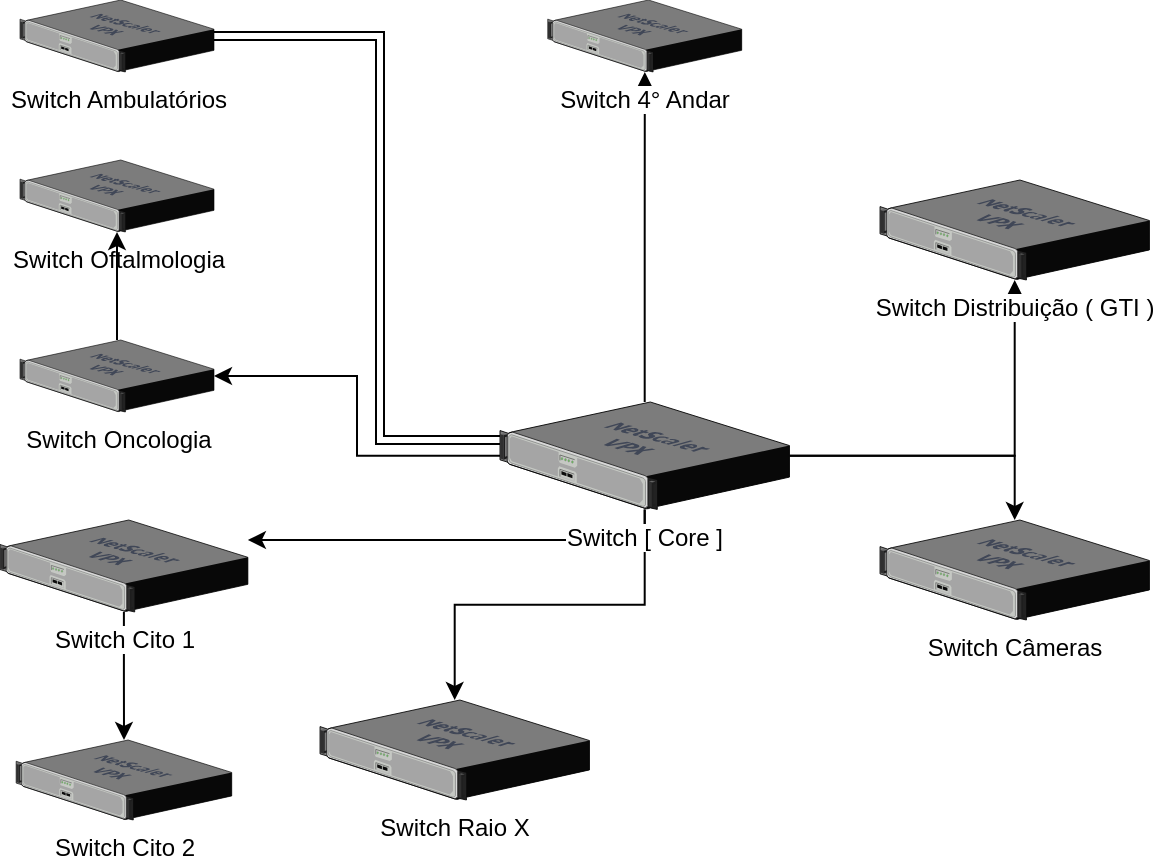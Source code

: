 <mxfile version="20.2.2" type="github">
  <diagram name="Page-1" id="c37626ed-c26b-45fb-9056-f9ebc6bb27b6">
    <mxGraphModel dx="877" dy="530" grid="1" gridSize="10" guides="1" tooltips="1" connect="1" arrows="1" fold="1" page="1" pageScale="1" pageWidth="1100" pageHeight="850" background="none" math="0" shadow="0">
      <root>
        <mxCell id="0" />
        <mxCell id="1" parent="0" />
        <mxCell id="J4oWvlVwAZuxnHk8WQZ3-12" style="edgeStyle=orthogonalEdgeStyle;rounded=0;orthogonalLoop=1;jettySize=auto;html=1;" edge="1" parent="1" source="J4oWvlVwAZuxnHk8WQZ3-9" target="J4oWvlVwAZuxnHk8WQZ3-10">
          <mxGeometry relative="1" as="geometry" />
        </mxCell>
        <mxCell id="J4oWvlVwAZuxnHk8WQZ3-22" style="edgeStyle=orthogonalEdgeStyle;rounded=0;orthogonalLoop=1;jettySize=auto;html=1;" edge="1" parent="1" source="J4oWvlVwAZuxnHk8WQZ3-9" target="J4oWvlVwAZuxnHk8WQZ3-19">
          <mxGeometry relative="1" as="geometry" />
        </mxCell>
        <mxCell id="J4oWvlVwAZuxnHk8WQZ3-34" style="edgeStyle=orthogonalEdgeStyle;rounded=0;orthogonalLoop=1;jettySize=auto;html=1;shape=link;" edge="1" parent="1" source="J4oWvlVwAZuxnHk8WQZ3-9" target="J4oWvlVwAZuxnHk8WQZ3-17">
          <mxGeometry relative="1" as="geometry">
            <Array as="points">
              <mxPoint x="250" y="390" />
              <mxPoint x="250" y="188" />
            </Array>
          </mxGeometry>
        </mxCell>
        <mxCell id="J4oWvlVwAZuxnHk8WQZ3-39" style="edgeStyle=orthogonalEdgeStyle;rounded=0;orthogonalLoop=1;jettySize=auto;html=1;" edge="1" parent="1" source="J4oWvlVwAZuxnHk8WQZ3-9" target="J4oWvlVwAZuxnHk8WQZ3-15">
          <mxGeometry relative="1" as="geometry">
            <Array as="points">
              <mxPoint x="382" y="440" />
            </Array>
          </mxGeometry>
        </mxCell>
        <mxCell id="J4oWvlVwAZuxnHk8WQZ3-40" style="edgeStyle=orthogonalEdgeStyle;rounded=0;orthogonalLoop=1;jettySize=auto;html=1;" edge="1" parent="1" source="J4oWvlVwAZuxnHk8WQZ3-9" target="J4oWvlVwAZuxnHk8WQZ3-38">
          <mxGeometry relative="1" as="geometry" />
        </mxCell>
        <mxCell id="J4oWvlVwAZuxnHk8WQZ3-44" style="edgeStyle=orthogonalEdgeStyle;rounded=0;orthogonalLoop=1;jettySize=auto;html=1;" edge="1" parent="1" source="J4oWvlVwAZuxnHk8WQZ3-9" target="J4oWvlVwAZuxnHk8WQZ3-41">
          <mxGeometry relative="1" as="geometry" />
        </mxCell>
        <mxCell id="J4oWvlVwAZuxnHk8WQZ3-48" style="edgeStyle=orthogonalEdgeStyle;rounded=0;orthogonalLoop=1;jettySize=auto;html=1;" edge="1" parent="1" source="J4oWvlVwAZuxnHk8WQZ3-9" target="J4oWvlVwAZuxnHk8WQZ3-42">
          <mxGeometry relative="1" as="geometry" />
        </mxCell>
        <mxCell id="J4oWvlVwAZuxnHk8WQZ3-9" value="Switch [ Core ]" style="verticalLabelPosition=bottom;sketch=0;aspect=fixed;html=1;verticalAlign=top;strokeColor=none;align=center;outlineConnect=0;shape=mxgraph.citrix.netscaler_vpx;shadow=0;labelBackgroundColor=#FFFFFF;fillColor=default;" vertex="1" parent="1">
          <mxGeometry x="310" y="371" width="144.72" height="53.71" as="geometry" />
        </mxCell>
        <mxCell id="J4oWvlVwAZuxnHk8WQZ3-10" value="Switch 4° Andar" style="verticalLabelPosition=bottom;sketch=0;aspect=fixed;html=1;verticalAlign=top;strokeColor=none;align=center;outlineConnect=0;shape=mxgraph.citrix.netscaler_vpx;shadow=0;labelBackgroundColor=#FFFFFF;fillColor=default;" vertex="1" parent="1">
          <mxGeometry x="333.86" y="170" width="97" height="36" as="geometry" />
        </mxCell>
        <mxCell id="J4oWvlVwAZuxnHk8WQZ3-14" value="Switch Cito 2" style="verticalLabelPosition=bottom;sketch=0;aspect=fixed;html=1;verticalAlign=top;strokeColor=none;align=center;outlineConnect=0;shape=mxgraph.citrix.netscaler_vpx;shadow=0;labelBackgroundColor=#FFFFFF;fillColor=default;" vertex="1" parent="1">
          <mxGeometry x="68.08" y="540" width="107.78" height="40" as="geometry" />
        </mxCell>
        <mxCell id="J4oWvlVwAZuxnHk8WQZ3-26" style="edgeStyle=orthogonalEdgeStyle;rounded=0;orthogonalLoop=1;jettySize=auto;html=1;" edge="1" parent="1" source="J4oWvlVwAZuxnHk8WQZ3-15" target="J4oWvlVwAZuxnHk8WQZ3-14">
          <mxGeometry relative="1" as="geometry" />
        </mxCell>
        <mxCell id="J4oWvlVwAZuxnHk8WQZ3-15" value="Switch Cito 1" style="verticalLabelPosition=bottom;sketch=0;aspect=fixed;html=1;verticalAlign=top;strokeColor=none;align=center;outlineConnect=0;shape=mxgraph.citrix.netscaler_vpx;shadow=0;labelBackgroundColor=#FFFFFF;fillColor=default;" vertex="1" parent="1">
          <mxGeometry x="60" y="430" width="123.94" height="46" as="geometry" />
        </mxCell>
        <mxCell id="J4oWvlVwAZuxnHk8WQZ3-16" value="Switch Oftalmologia" style="verticalLabelPosition=bottom;sketch=0;aspect=fixed;html=1;verticalAlign=top;strokeColor=none;align=center;outlineConnect=0;shape=mxgraph.citrix.netscaler_vpx;shadow=0;labelBackgroundColor=#FFFFFF;fillColor=default;" vertex="1" parent="1">
          <mxGeometry x="70" y="250" width="97" height="36" as="geometry" />
        </mxCell>
        <mxCell id="J4oWvlVwAZuxnHk8WQZ3-17" value="Switch Ambulatórios" style="verticalLabelPosition=bottom;sketch=0;aspect=fixed;html=1;verticalAlign=top;strokeColor=none;align=center;outlineConnect=0;shape=mxgraph.citrix.netscaler_vpx;shadow=0;labelBackgroundColor=#FFFFFF;fillColor=default;" vertex="1" parent="1">
          <mxGeometry x="70" y="170" width="97" height="36" as="geometry" />
        </mxCell>
        <mxCell id="J4oWvlVwAZuxnHk8WQZ3-23" style="edgeStyle=orthogonalEdgeStyle;rounded=0;orthogonalLoop=1;jettySize=auto;html=1;" edge="1" parent="1" source="J4oWvlVwAZuxnHk8WQZ3-19" target="J4oWvlVwAZuxnHk8WQZ3-16">
          <mxGeometry relative="1" as="geometry" />
        </mxCell>
        <mxCell id="J4oWvlVwAZuxnHk8WQZ3-19" value="Switch Oncologia" style="verticalLabelPosition=bottom;sketch=0;aspect=fixed;html=1;verticalAlign=top;strokeColor=none;align=center;outlineConnect=0;shape=mxgraph.citrix.netscaler_vpx;shadow=0;labelBackgroundColor=#FFFFFF;fillColor=default;" vertex="1" parent="1">
          <mxGeometry x="70" y="340" width="97" height="36" as="geometry" />
        </mxCell>
        <mxCell id="J4oWvlVwAZuxnHk8WQZ3-38" value="Switch Raio X" style="verticalLabelPosition=bottom;sketch=0;aspect=fixed;html=1;verticalAlign=top;strokeColor=none;align=center;outlineConnect=0;shape=mxgraph.citrix.netscaler_vpx;shadow=0;labelBackgroundColor=#FFFFFF;fillColor=default;" vertex="1" parent="1">
          <mxGeometry x="220" y="520" width="134.73" height="50" as="geometry" />
        </mxCell>
        <mxCell id="J4oWvlVwAZuxnHk8WQZ3-41" value="Switch Câmeras&lt;br&gt;" style="verticalLabelPosition=bottom;sketch=0;aspect=fixed;html=1;verticalAlign=top;strokeColor=none;align=center;outlineConnect=0;shape=mxgraph.citrix.netscaler_vpx;shadow=0;labelBackgroundColor=#FFFFFF;fillColor=default;" vertex="1" parent="1">
          <mxGeometry x="500" y="430" width="134.72" height="50" as="geometry" />
        </mxCell>
        <mxCell id="J4oWvlVwAZuxnHk8WQZ3-42" value="Switch Distribuição ( GTI )" style="verticalLabelPosition=bottom;sketch=0;aspect=fixed;html=1;verticalAlign=top;strokeColor=none;align=center;outlineConnect=0;shape=mxgraph.citrix.netscaler_vpx;shadow=0;labelBackgroundColor=#FFFFFF;fillColor=default;" vertex="1" parent="1">
          <mxGeometry x="500" y="260" width="134.72" height="50" as="geometry" />
        </mxCell>
      </root>
    </mxGraphModel>
  </diagram>
</mxfile>
